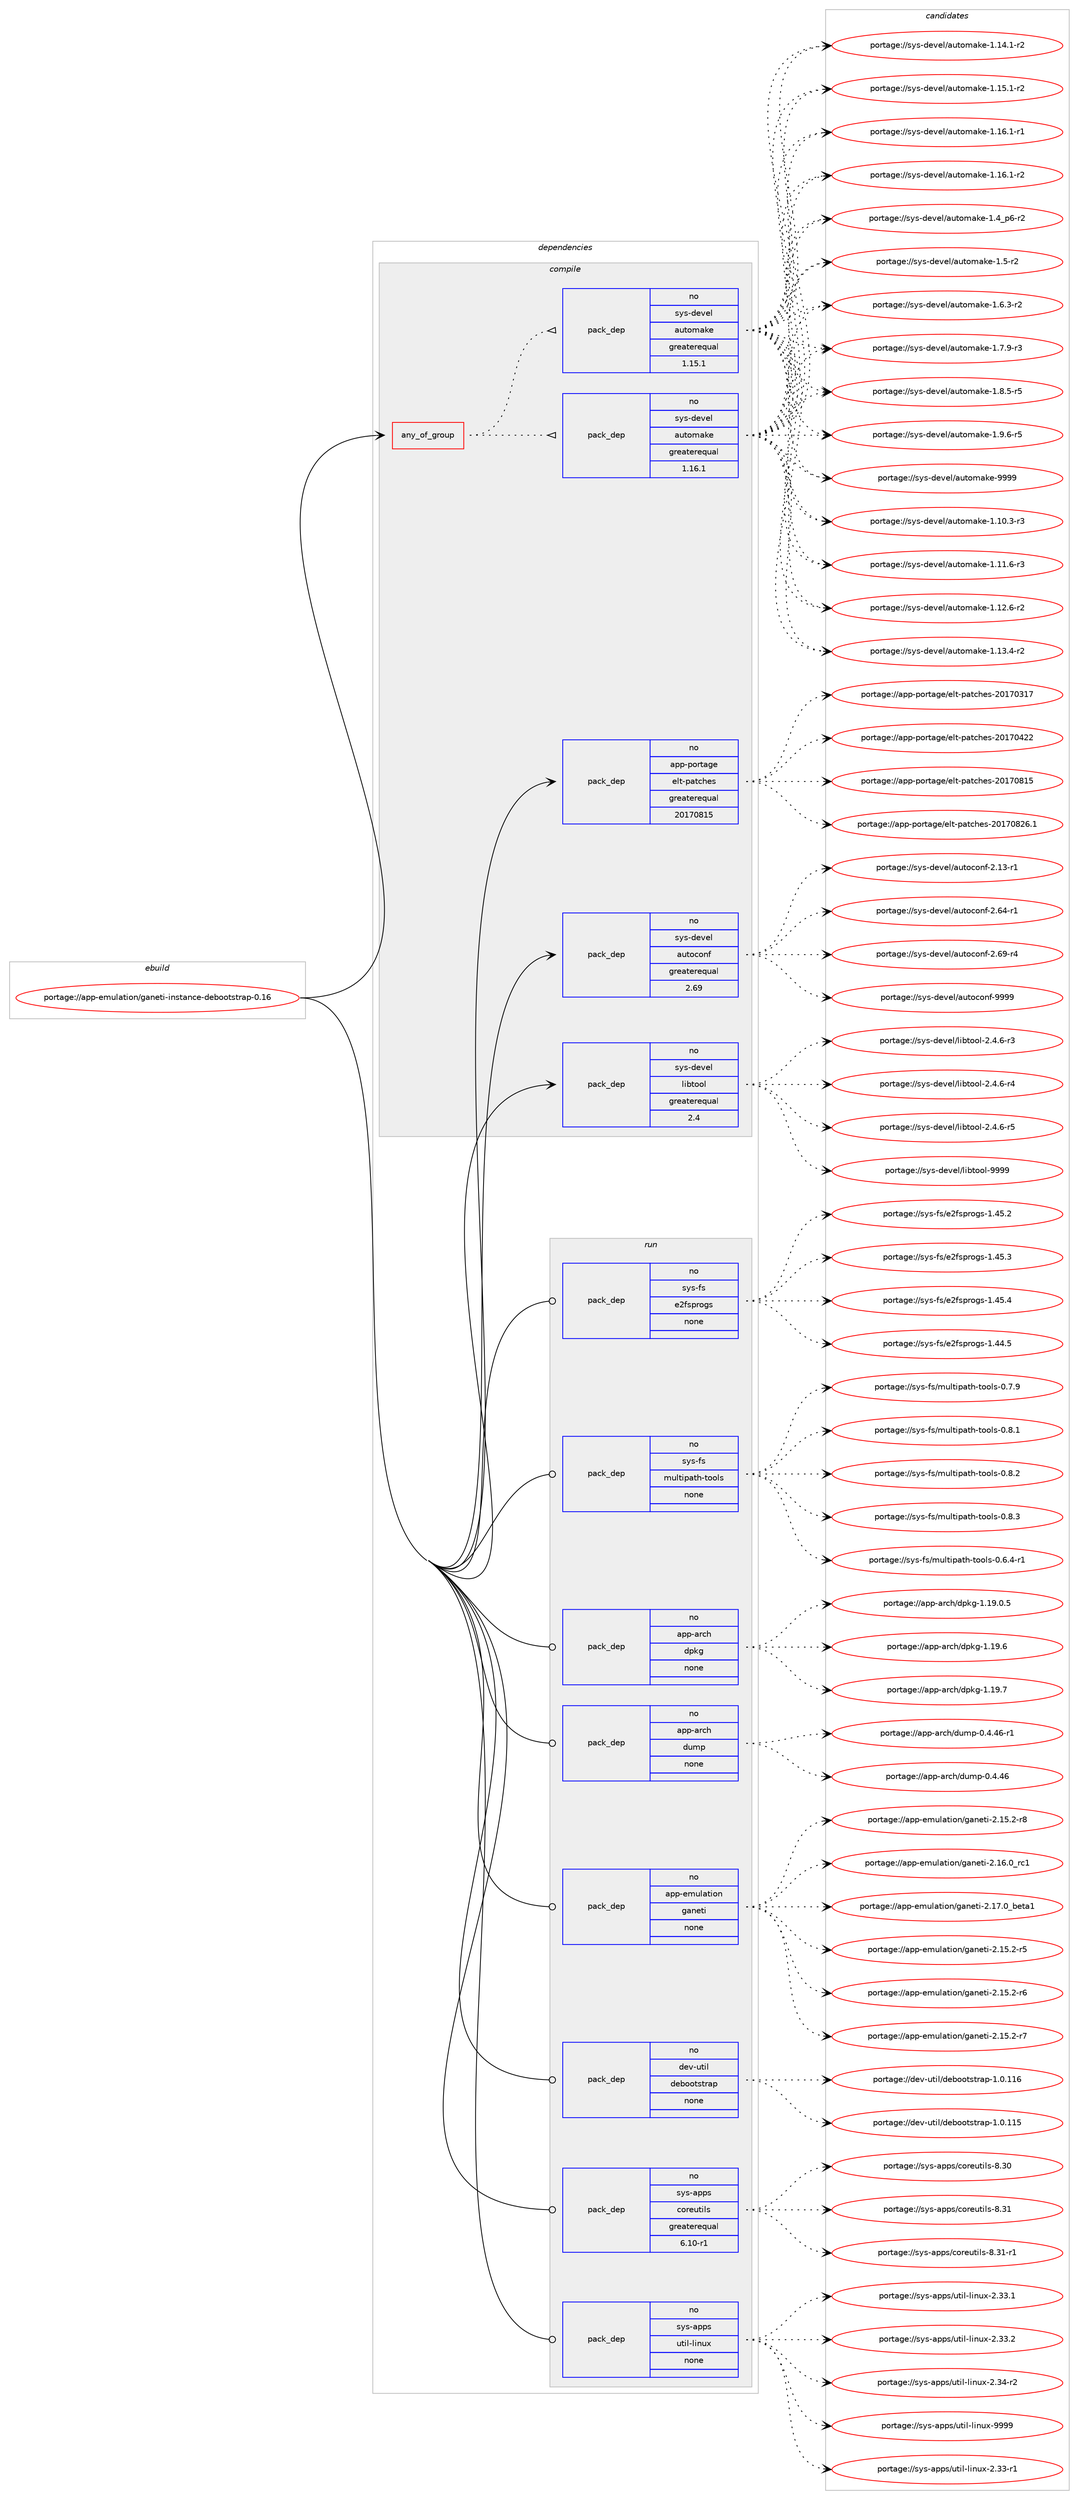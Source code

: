 digraph prolog {

# *************
# Graph options
# *************

newrank=true;
concentrate=true;
compound=true;
graph [rankdir=LR,fontname=Helvetica,fontsize=10,ranksep=1.5];#, ranksep=2.5, nodesep=0.2];
edge  [arrowhead=vee];
node  [fontname=Helvetica,fontsize=10];

# **********
# The ebuild
# **********

subgraph cluster_leftcol {
color=gray;
rank=same;
label=<<i>ebuild</i>>;
id [label="portage://app-emulation/ganeti-instance-debootstrap-0.16", color=red, width=4, href="../app-emulation/ganeti-instance-debootstrap-0.16.svg"];
}

# ****************
# The dependencies
# ****************

subgraph cluster_midcol {
color=gray;
label=<<i>dependencies</i>>;
subgraph cluster_compile {
fillcolor="#eeeeee";
style=filled;
label=<<i>compile</i>>;
subgraph any351 {
dependency21819 [label=<<TABLE BORDER="0" CELLBORDER="1" CELLSPACING="0" CELLPADDING="4"><TR><TD CELLPADDING="10">any_of_group</TD></TR></TABLE>>, shape=none, color=red];subgraph pack16263 {
dependency21820 [label=<<TABLE BORDER="0" CELLBORDER="1" CELLSPACING="0" CELLPADDING="4" WIDTH="220"><TR><TD ROWSPAN="6" CELLPADDING="30">pack_dep</TD></TR><TR><TD WIDTH="110">no</TD></TR><TR><TD>sys-devel</TD></TR><TR><TD>automake</TD></TR><TR><TD>greaterequal</TD></TR><TR><TD>1.16.1</TD></TR></TABLE>>, shape=none, color=blue];
}
dependency21819:e -> dependency21820:w [weight=20,style="dotted",arrowhead="oinv"];
subgraph pack16264 {
dependency21821 [label=<<TABLE BORDER="0" CELLBORDER="1" CELLSPACING="0" CELLPADDING="4" WIDTH="220"><TR><TD ROWSPAN="6" CELLPADDING="30">pack_dep</TD></TR><TR><TD WIDTH="110">no</TD></TR><TR><TD>sys-devel</TD></TR><TR><TD>automake</TD></TR><TR><TD>greaterequal</TD></TR><TR><TD>1.15.1</TD></TR></TABLE>>, shape=none, color=blue];
}
dependency21819:e -> dependency21821:w [weight=20,style="dotted",arrowhead="oinv"];
}
id:e -> dependency21819:w [weight=20,style="solid",arrowhead="vee"];
subgraph pack16265 {
dependency21822 [label=<<TABLE BORDER="0" CELLBORDER="1" CELLSPACING="0" CELLPADDING="4" WIDTH="220"><TR><TD ROWSPAN="6" CELLPADDING="30">pack_dep</TD></TR><TR><TD WIDTH="110">no</TD></TR><TR><TD>app-portage</TD></TR><TR><TD>elt-patches</TD></TR><TR><TD>greaterequal</TD></TR><TR><TD>20170815</TD></TR></TABLE>>, shape=none, color=blue];
}
id:e -> dependency21822:w [weight=20,style="solid",arrowhead="vee"];
subgraph pack16266 {
dependency21823 [label=<<TABLE BORDER="0" CELLBORDER="1" CELLSPACING="0" CELLPADDING="4" WIDTH="220"><TR><TD ROWSPAN="6" CELLPADDING="30">pack_dep</TD></TR><TR><TD WIDTH="110">no</TD></TR><TR><TD>sys-devel</TD></TR><TR><TD>autoconf</TD></TR><TR><TD>greaterequal</TD></TR><TR><TD>2.69</TD></TR></TABLE>>, shape=none, color=blue];
}
id:e -> dependency21823:w [weight=20,style="solid",arrowhead="vee"];
subgraph pack16267 {
dependency21824 [label=<<TABLE BORDER="0" CELLBORDER="1" CELLSPACING="0" CELLPADDING="4" WIDTH="220"><TR><TD ROWSPAN="6" CELLPADDING="30">pack_dep</TD></TR><TR><TD WIDTH="110">no</TD></TR><TR><TD>sys-devel</TD></TR><TR><TD>libtool</TD></TR><TR><TD>greaterequal</TD></TR><TR><TD>2.4</TD></TR></TABLE>>, shape=none, color=blue];
}
id:e -> dependency21824:w [weight=20,style="solid",arrowhead="vee"];
}
subgraph cluster_compileandrun {
fillcolor="#eeeeee";
style=filled;
label=<<i>compile and run</i>>;
}
subgraph cluster_run {
fillcolor="#eeeeee";
style=filled;
label=<<i>run</i>>;
subgraph pack16268 {
dependency21825 [label=<<TABLE BORDER="0" CELLBORDER="1" CELLSPACING="0" CELLPADDING="4" WIDTH="220"><TR><TD ROWSPAN="6" CELLPADDING="30">pack_dep</TD></TR><TR><TD WIDTH="110">no</TD></TR><TR><TD>app-arch</TD></TR><TR><TD>dpkg</TD></TR><TR><TD>none</TD></TR><TR><TD></TD></TR></TABLE>>, shape=none, color=blue];
}
id:e -> dependency21825:w [weight=20,style="solid",arrowhead="odot"];
subgraph pack16269 {
dependency21826 [label=<<TABLE BORDER="0" CELLBORDER="1" CELLSPACING="0" CELLPADDING="4" WIDTH="220"><TR><TD ROWSPAN="6" CELLPADDING="30">pack_dep</TD></TR><TR><TD WIDTH="110">no</TD></TR><TR><TD>app-arch</TD></TR><TR><TD>dump</TD></TR><TR><TD>none</TD></TR><TR><TD></TD></TR></TABLE>>, shape=none, color=blue];
}
id:e -> dependency21826:w [weight=20,style="solid",arrowhead="odot"];
subgraph pack16270 {
dependency21827 [label=<<TABLE BORDER="0" CELLBORDER="1" CELLSPACING="0" CELLPADDING="4" WIDTH="220"><TR><TD ROWSPAN="6" CELLPADDING="30">pack_dep</TD></TR><TR><TD WIDTH="110">no</TD></TR><TR><TD>app-emulation</TD></TR><TR><TD>ganeti</TD></TR><TR><TD>none</TD></TR><TR><TD></TD></TR></TABLE>>, shape=none, color=blue];
}
id:e -> dependency21827:w [weight=20,style="solid",arrowhead="odot"];
subgraph pack16271 {
dependency21828 [label=<<TABLE BORDER="0" CELLBORDER="1" CELLSPACING="0" CELLPADDING="4" WIDTH="220"><TR><TD ROWSPAN="6" CELLPADDING="30">pack_dep</TD></TR><TR><TD WIDTH="110">no</TD></TR><TR><TD>dev-util</TD></TR><TR><TD>debootstrap</TD></TR><TR><TD>none</TD></TR><TR><TD></TD></TR></TABLE>>, shape=none, color=blue];
}
id:e -> dependency21828:w [weight=20,style="solid",arrowhead="odot"];
subgraph pack16272 {
dependency21829 [label=<<TABLE BORDER="0" CELLBORDER="1" CELLSPACING="0" CELLPADDING="4" WIDTH="220"><TR><TD ROWSPAN="6" CELLPADDING="30">pack_dep</TD></TR><TR><TD WIDTH="110">no</TD></TR><TR><TD>sys-apps</TD></TR><TR><TD>coreutils</TD></TR><TR><TD>greaterequal</TD></TR><TR><TD>6.10-r1</TD></TR></TABLE>>, shape=none, color=blue];
}
id:e -> dependency21829:w [weight=20,style="solid",arrowhead="odot"];
subgraph pack16273 {
dependency21830 [label=<<TABLE BORDER="0" CELLBORDER="1" CELLSPACING="0" CELLPADDING="4" WIDTH="220"><TR><TD ROWSPAN="6" CELLPADDING="30">pack_dep</TD></TR><TR><TD WIDTH="110">no</TD></TR><TR><TD>sys-apps</TD></TR><TR><TD>util-linux</TD></TR><TR><TD>none</TD></TR><TR><TD></TD></TR></TABLE>>, shape=none, color=blue];
}
id:e -> dependency21830:w [weight=20,style="solid",arrowhead="odot"];
subgraph pack16274 {
dependency21831 [label=<<TABLE BORDER="0" CELLBORDER="1" CELLSPACING="0" CELLPADDING="4" WIDTH="220"><TR><TD ROWSPAN="6" CELLPADDING="30">pack_dep</TD></TR><TR><TD WIDTH="110">no</TD></TR><TR><TD>sys-fs</TD></TR><TR><TD>e2fsprogs</TD></TR><TR><TD>none</TD></TR><TR><TD></TD></TR></TABLE>>, shape=none, color=blue];
}
id:e -> dependency21831:w [weight=20,style="solid",arrowhead="odot"];
subgraph pack16275 {
dependency21832 [label=<<TABLE BORDER="0" CELLBORDER="1" CELLSPACING="0" CELLPADDING="4" WIDTH="220"><TR><TD ROWSPAN="6" CELLPADDING="30">pack_dep</TD></TR><TR><TD WIDTH="110">no</TD></TR><TR><TD>sys-fs</TD></TR><TR><TD>multipath-tools</TD></TR><TR><TD>none</TD></TR><TR><TD></TD></TR></TABLE>>, shape=none, color=blue];
}
id:e -> dependency21832:w [weight=20,style="solid",arrowhead="odot"];
}
}

# **************
# The candidates
# **************

subgraph cluster_choices {
rank=same;
color=gray;
label=<<i>candidates</i>>;

subgraph choice16263 {
color=black;
nodesep=1;
choiceportage11512111545100101118101108479711711611110997107101454946494846514511451 [label="portage://sys-devel/automake-1.10.3-r3", color=red, width=4,href="../sys-devel/automake-1.10.3-r3.svg"];
choiceportage11512111545100101118101108479711711611110997107101454946494946544511451 [label="portage://sys-devel/automake-1.11.6-r3", color=red, width=4,href="../sys-devel/automake-1.11.6-r3.svg"];
choiceportage11512111545100101118101108479711711611110997107101454946495046544511450 [label="portage://sys-devel/automake-1.12.6-r2", color=red, width=4,href="../sys-devel/automake-1.12.6-r2.svg"];
choiceportage11512111545100101118101108479711711611110997107101454946495146524511450 [label="portage://sys-devel/automake-1.13.4-r2", color=red, width=4,href="../sys-devel/automake-1.13.4-r2.svg"];
choiceportage11512111545100101118101108479711711611110997107101454946495246494511450 [label="portage://sys-devel/automake-1.14.1-r2", color=red, width=4,href="../sys-devel/automake-1.14.1-r2.svg"];
choiceportage11512111545100101118101108479711711611110997107101454946495346494511450 [label="portage://sys-devel/automake-1.15.1-r2", color=red, width=4,href="../sys-devel/automake-1.15.1-r2.svg"];
choiceportage11512111545100101118101108479711711611110997107101454946495446494511449 [label="portage://sys-devel/automake-1.16.1-r1", color=red, width=4,href="../sys-devel/automake-1.16.1-r1.svg"];
choiceportage11512111545100101118101108479711711611110997107101454946495446494511450 [label="portage://sys-devel/automake-1.16.1-r2", color=red, width=4,href="../sys-devel/automake-1.16.1-r2.svg"];
choiceportage115121115451001011181011084797117116111109971071014549465295112544511450 [label="portage://sys-devel/automake-1.4_p6-r2", color=red, width=4,href="../sys-devel/automake-1.4_p6-r2.svg"];
choiceportage11512111545100101118101108479711711611110997107101454946534511450 [label="portage://sys-devel/automake-1.5-r2", color=red, width=4,href="../sys-devel/automake-1.5-r2.svg"];
choiceportage115121115451001011181011084797117116111109971071014549465446514511450 [label="portage://sys-devel/automake-1.6.3-r2", color=red, width=4,href="../sys-devel/automake-1.6.3-r2.svg"];
choiceportage115121115451001011181011084797117116111109971071014549465546574511451 [label="portage://sys-devel/automake-1.7.9-r3", color=red, width=4,href="../sys-devel/automake-1.7.9-r3.svg"];
choiceportage115121115451001011181011084797117116111109971071014549465646534511453 [label="portage://sys-devel/automake-1.8.5-r5", color=red, width=4,href="../sys-devel/automake-1.8.5-r5.svg"];
choiceportage115121115451001011181011084797117116111109971071014549465746544511453 [label="portage://sys-devel/automake-1.9.6-r5", color=red, width=4,href="../sys-devel/automake-1.9.6-r5.svg"];
choiceportage115121115451001011181011084797117116111109971071014557575757 [label="portage://sys-devel/automake-9999", color=red, width=4,href="../sys-devel/automake-9999.svg"];
dependency21820:e -> choiceportage11512111545100101118101108479711711611110997107101454946494846514511451:w [style=dotted,weight="100"];
dependency21820:e -> choiceportage11512111545100101118101108479711711611110997107101454946494946544511451:w [style=dotted,weight="100"];
dependency21820:e -> choiceportage11512111545100101118101108479711711611110997107101454946495046544511450:w [style=dotted,weight="100"];
dependency21820:e -> choiceportage11512111545100101118101108479711711611110997107101454946495146524511450:w [style=dotted,weight="100"];
dependency21820:e -> choiceportage11512111545100101118101108479711711611110997107101454946495246494511450:w [style=dotted,weight="100"];
dependency21820:e -> choiceportage11512111545100101118101108479711711611110997107101454946495346494511450:w [style=dotted,weight="100"];
dependency21820:e -> choiceportage11512111545100101118101108479711711611110997107101454946495446494511449:w [style=dotted,weight="100"];
dependency21820:e -> choiceportage11512111545100101118101108479711711611110997107101454946495446494511450:w [style=dotted,weight="100"];
dependency21820:e -> choiceportage115121115451001011181011084797117116111109971071014549465295112544511450:w [style=dotted,weight="100"];
dependency21820:e -> choiceportage11512111545100101118101108479711711611110997107101454946534511450:w [style=dotted,weight="100"];
dependency21820:e -> choiceportage115121115451001011181011084797117116111109971071014549465446514511450:w [style=dotted,weight="100"];
dependency21820:e -> choiceportage115121115451001011181011084797117116111109971071014549465546574511451:w [style=dotted,weight="100"];
dependency21820:e -> choiceportage115121115451001011181011084797117116111109971071014549465646534511453:w [style=dotted,weight="100"];
dependency21820:e -> choiceportage115121115451001011181011084797117116111109971071014549465746544511453:w [style=dotted,weight="100"];
dependency21820:e -> choiceportage115121115451001011181011084797117116111109971071014557575757:w [style=dotted,weight="100"];
}
subgraph choice16264 {
color=black;
nodesep=1;
choiceportage11512111545100101118101108479711711611110997107101454946494846514511451 [label="portage://sys-devel/automake-1.10.3-r3", color=red, width=4,href="../sys-devel/automake-1.10.3-r3.svg"];
choiceportage11512111545100101118101108479711711611110997107101454946494946544511451 [label="portage://sys-devel/automake-1.11.6-r3", color=red, width=4,href="../sys-devel/automake-1.11.6-r3.svg"];
choiceportage11512111545100101118101108479711711611110997107101454946495046544511450 [label="portage://sys-devel/automake-1.12.6-r2", color=red, width=4,href="../sys-devel/automake-1.12.6-r2.svg"];
choiceportage11512111545100101118101108479711711611110997107101454946495146524511450 [label="portage://sys-devel/automake-1.13.4-r2", color=red, width=4,href="../sys-devel/automake-1.13.4-r2.svg"];
choiceportage11512111545100101118101108479711711611110997107101454946495246494511450 [label="portage://sys-devel/automake-1.14.1-r2", color=red, width=4,href="../sys-devel/automake-1.14.1-r2.svg"];
choiceportage11512111545100101118101108479711711611110997107101454946495346494511450 [label="portage://sys-devel/automake-1.15.1-r2", color=red, width=4,href="../sys-devel/automake-1.15.1-r2.svg"];
choiceportage11512111545100101118101108479711711611110997107101454946495446494511449 [label="portage://sys-devel/automake-1.16.1-r1", color=red, width=4,href="../sys-devel/automake-1.16.1-r1.svg"];
choiceportage11512111545100101118101108479711711611110997107101454946495446494511450 [label="portage://sys-devel/automake-1.16.1-r2", color=red, width=4,href="../sys-devel/automake-1.16.1-r2.svg"];
choiceportage115121115451001011181011084797117116111109971071014549465295112544511450 [label="portage://sys-devel/automake-1.4_p6-r2", color=red, width=4,href="../sys-devel/automake-1.4_p6-r2.svg"];
choiceportage11512111545100101118101108479711711611110997107101454946534511450 [label="portage://sys-devel/automake-1.5-r2", color=red, width=4,href="../sys-devel/automake-1.5-r2.svg"];
choiceportage115121115451001011181011084797117116111109971071014549465446514511450 [label="portage://sys-devel/automake-1.6.3-r2", color=red, width=4,href="../sys-devel/automake-1.6.3-r2.svg"];
choiceportage115121115451001011181011084797117116111109971071014549465546574511451 [label="portage://sys-devel/automake-1.7.9-r3", color=red, width=4,href="../sys-devel/automake-1.7.9-r3.svg"];
choiceportage115121115451001011181011084797117116111109971071014549465646534511453 [label="portage://sys-devel/automake-1.8.5-r5", color=red, width=4,href="../sys-devel/automake-1.8.5-r5.svg"];
choiceportage115121115451001011181011084797117116111109971071014549465746544511453 [label="portage://sys-devel/automake-1.9.6-r5", color=red, width=4,href="../sys-devel/automake-1.9.6-r5.svg"];
choiceportage115121115451001011181011084797117116111109971071014557575757 [label="portage://sys-devel/automake-9999", color=red, width=4,href="../sys-devel/automake-9999.svg"];
dependency21821:e -> choiceportage11512111545100101118101108479711711611110997107101454946494846514511451:w [style=dotted,weight="100"];
dependency21821:e -> choiceportage11512111545100101118101108479711711611110997107101454946494946544511451:w [style=dotted,weight="100"];
dependency21821:e -> choiceportage11512111545100101118101108479711711611110997107101454946495046544511450:w [style=dotted,weight="100"];
dependency21821:e -> choiceportage11512111545100101118101108479711711611110997107101454946495146524511450:w [style=dotted,weight="100"];
dependency21821:e -> choiceportage11512111545100101118101108479711711611110997107101454946495246494511450:w [style=dotted,weight="100"];
dependency21821:e -> choiceportage11512111545100101118101108479711711611110997107101454946495346494511450:w [style=dotted,weight="100"];
dependency21821:e -> choiceportage11512111545100101118101108479711711611110997107101454946495446494511449:w [style=dotted,weight="100"];
dependency21821:e -> choiceportage11512111545100101118101108479711711611110997107101454946495446494511450:w [style=dotted,weight="100"];
dependency21821:e -> choiceportage115121115451001011181011084797117116111109971071014549465295112544511450:w [style=dotted,weight="100"];
dependency21821:e -> choiceportage11512111545100101118101108479711711611110997107101454946534511450:w [style=dotted,weight="100"];
dependency21821:e -> choiceportage115121115451001011181011084797117116111109971071014549465446514511450:w [style=dotted,weight="100"];
dependency21821:e -> choiceportage115121115451001011181011084797117116111109971071014549465546574511451:w [style=dotted,weight="100"];
dependency21821:e -> choiceportage115121115451001011181011084797117116111109971071014549465646534511453:w [style=dotted,weight="100"];
dependency21821:e -> choiceportage115121115451001011181011084797117116111109971071014549465746544511453:w [style=dotted,weight="100"];
dependency21821:e -> choiceportage115121115451001011181011084797117116111109971071014557575757:w [style=dotted,weight="100"];
}
subgraph choice16265 {
color=black;
nodesep=1;
choiceportage97112112451121111141169710310147101108116451129711699104101115455048495548514955 [label="portage://app-portage/elt-patches-20170317", color=red, width=4,href="../app-portage/elt-patches-20170317.svg"];
choiceportage97112112451121111141169710310147101108116451129711699104101115455048495548525050 [label="portage://app-portage/elt-patches-20170422", color=red, width=4,href="../app-portage/elt-patches-20170422.svg"];
choiceportage97112112451121111141169710310147101108116451129711699104101115455048495548564953 [label="portage://app-portage/elt-patches-20170815", color=red, width=4,href="../app-portage/elt-patches-20170815.svg"];
choiceportage971121124511211111411697103101471011081164511297116991041011154550484955485650544649 [label="portage://app-portage/elt-patches-20170826.1", color=red, width=4,href="../app-portage/elt-patches-20170826.1.svg"];
dependency21822:e -> choiceportage97112112451121111141169710310147101108116451129711699104101115455048495548514955:w [style=dotted,weight="100"];
dependency21822:e -> choiceportage97112112451121111141169710310147101108116451129711699104101115455048495548525050:w [style=dotted,weight="100"];
dependency21822:e -> choiceportage97112112451121111141169710310147101108116451129711699104101115455048495548564953:w [style=dotted,weight="100"];
dependency21822:e -> choiceportage971121124511211111411697103101471011081164511297116991041011154550484955485650544649:w [style=dotted,weight="100"];
}
subgraph choice16266 {
color=black;
nodesep=1;
choiceportage1151211154510010111810110847971171161119911111010245504649514511449 [label="portage://sys-devel/autoconf-2.13-r1", color=red, width=4,href="../sys-devel/autoconf-2.13-r1.svg"];
choiceportage1151211154510010111810110847971171161119911111010245504654524511449 [label="portage://sys-devel/autoconf-2.64-r1", color=red, width=4,href="../sys-devel/autoconf-2.64-r1.svg"];
choiceportage1151211154510010111810110847971171161119911111010245504654574511452 [label="portage://sys-devel/autoconf-2.69-r4", color=red, width=4,href="../sys-devel/autoconf-2.69-r4.svg"];
choiceportage115121115451001011181011084797117116111991111101024557575757 [label="portage://sys-devel/autoconf-9999", color=red, width=4,href="../sys-devel/autoconf-9999.svg"];
dependency21823:e -> choiceportage1151211154510010111810110847971171161119911111010245504649514511449:w [style=dotted,weight="100"];
dependency21823:e -> choiceportage1151211154510010111810110847971171161119911111010245504654524511449:w [style=dotted,weight="100"];
dependency21823:e -> choiceportage1151211154510010111810110847971171161119911111010245504654574511452:w [style=dotted,weight="100"];
dependency21823:e -> choiceportage115121115451001011181011084797117116111991111101024557575757:w [style=dotted,weight="100"];
}
subgraph choice16267 {
color=black;
nodesep=1;
choiceportage1151211154510010111810110847108105981161111111084550465246544511451 [label="portage://sys-devel/libtool-2.4.6-r3", color=red, width=4,href="../sys-devel/libtool-2.4.6-r3.svg"];
choiceportage1151211154510010111810110847108105981161111111084550465246544511452 [label="portage://sys-devel/libtool-2.4.6-r4", color=red, width=4,href="../sys-devel/libtool-2.4.6-r4.svg"];
choiceportage1151211154510010111810110847108105981161111111084550465246544511453 [label="portage://sys-devel/libtool-2.4.6-r5", color=red, width=4,href="../sys-devel/libtool-2.4.6-r5.svg"];
choiceportage1151211154510010111810110847108105981161111111084557575757 [label="portage://sys-devel/libtool-9999", color=red, width=4,href="../sys-devel/libtool-9999.svg"];
dependency21824:e -> choiceportage1151211154510010111810110847108105981161111111084550465246544511451:w [style=dotted,weight="100"];
dependency21824:e -> choiceportage1151211154510010111810110847108105981161111111084550465246544511452:w [style=dotted,weight="100"];
dependency21824:e -> choiceportage1151211154510010111810110847108105981161111111084550465246544511453:w [style=dotted,weight="100"];
dependency21824:e -> choiceportage1151211154510010111810110847108105981161111111084557575757:w [style=dotted,weight="100"];
}
subgraph choice16268 {
color=black;
nodesep=1;
choiceportage9711211245971149910447100112107103454946495746484653 [label="portage://app-arch/dpkg-1.19.0.5", color=red, width=4,href="../app-arch/dpkg-1.19.0.5.svg"];
choiceportage971121124597114991044710011210710345494649574654 [label="portage://app-arch/dpkg-1.19.6", color=red, width=4,href="../app-arch/dpkg-1.19.6.svg"];
choiceportage971121124597114991044710011210710345494649574655 [label="portage://app-arch/dpkg-1.19.7", color=red, width=4,href="../app-arch/dpkg-1.19.7.svg"];
dependency21825:e -> choiceportage9711211245971149910447100112107103454946495746484653:w [style=dotted,weight="100"];
dependency21825:e -> choiceportage971121124597114991044710011210710345494649574654:w [style=dotted,weight="100"];
dependency21825:e -> choiceportage971121124597114991044710011210710345494649574655:w [style=dotted,weight="100"];
}
subgraph choice16269 {
color=black;
nodesep=1;
choiceportage971121124597114991044710011710911245484652465254 [label="portage://app-arch/dump-0.4.46", color=red, width=4,href="../app-arch/dump-0.4.46.svg"];
choiceportage9711211245971149910447100117109112454846524652544511449 [label="portage://app-arch/dump-0.4.46-r1", color=red, width=4,href="../app-arch/dump-0.4.46-r1.svg"];
dependency21826:e -> choiceportage971121124597114991044710011710911245484652465254:w [style=dotted,weight="100"];
dependency21826:e -> choiceportage9711211245971149910447100117109112454846524652544511449:w [style=dotted,weight="100"];
}
subgraph choice16270 {
color=black;
nodesep=1;
choiceportage9711211245101109117108971161051111104710397110101116105455046495346504511453 [label="portage://app-emulation/ganeti-2.15.2-r5", color=red, width=4,href="../app-emulation/ganeti-2.15.2-r5.svg"];
choiceportage9711211245101109117108971161051111104710397110101116105455046495346504511454 [label="portage://app-emulation/ganeti-2.15.2-r6", color=red, width=4,href="../app-emulation/ganeti-2.15.2-r6.svg"];
choiceportage9711211245101109117108971161051111104710397110101116105455046495346504511455 [label="portage://app-emulation/ganeti-2.15.2-r7", color=red, width=4,href="../app-emulation/ganeti-2.15.2-r7.svg"];
choiceportage9711211245101109117108971161051111104710397110101116105455046495346504511456 [label="portage://app-emulation/ganeti-2.15.2-r8", color=red, width=4,href="../app-emulation/ganeti-2.15.2-r8.svg"];
choiceportage971121124510110911710897116105111110471039711010111610545504649544648951149949 [label="portage://app-emulation/ganeti-2.16.0_rc1", color=red, width=4,href="../app-emulation/ganeti-2.16.0_rc1.svg"];
choiceportage97112112451011091171089711610511111047103971101011161054550464955464895981011169749 [label="portage://app-emulation/ganeti-2.17.0_beta1", color=red, width=4,href="../app-emulation/ganeti-2.17.0_beta1.svg"];
dependency21827:e -> choiceportage9711211245101109117108971161051111104710397110101116105455046495346504511453:w [style=dotted,weight="100"];
dependency21827:e -> choiceportage9711211245101109117108971161051111104710397110101116105455046495346504511454:w [style=dotted,weight="100"];
dependency21827:e -> choiceportage9711211245101109117108971161051111104710397110101116105455046495346504511455:w [style=dotted,weight="100"];
dependency21827:e -> choiceportage9711211245101109117108971161051111104710397110101116105455046495346504511456:w [style=dotted,weight="100"];
dependency21827:e -> choiceportage971121124510110911710897116105111110471039711010111610545504649544648951149949:w [style=dotted,weight="100"];
dependency21827:e -> choiceportage97112112451011091171089711610511111047103971101011161054550464955464895981011169749:w [style=dotted,weight="100"];
}
subgraph choice16271 {
color=black;
nodesep=1;
choiceportage100101118451171161051084710010198111111116115116114971124549464846494953 [label="portage://dev-util/debootstrap-1.0.115", color=red, width=4,href="../dev-util/debootstrap-1.0.115.svg"];
choiceportage100101118451171161051084710010198111111116115116114971124549464846494954 [label="portage://dev-util/debootstrap-1.0.116", color=red, width=4,href="../dev-util/debootstrap-1.0.116.svg"];
dependency21828:e -> choiceportage100101118451171161051084710010198111111116115116114971124549464846494953:w [style=dotted,weight="100"];
dependency21828:e -> choiceportage100101118451171161051084710010198111111116115116114971124549464846494954:w [style=dotted,weight="100"];
}
subgraph choice16272 {
color=black;
nodesep=1;
choiceportage115121115459711211211547991111141011171161051081154556465148 [label="portage://sys-apps/coreutils-8.30", color=red, width=4,href="../sys-apps/coreutils-8.30.svg"];
choiceportage115121115459711211211547991111141011171161051081154556465149 [label="portage://sys-apps/coreutils-8.31", color=red, width=4,href="../sys-apps/coreutils-8.31.svg"];
choiceportage1151211154597112112115479911111410111711610510811545564651494511449 [label="portage://sys-apps/coreutils-8.31-r1", color=red, width=4,href="../sys-apps/coreutils-8.31-r1.svg"];
dependency21829:e -> choiceportage115121115459711211211547991111141011171161051081154556465148:w [style=dotted,weight="100"];
dependency21829:e -> choiceportage115121115459711211211547991111141011171161051081154556465149:w [style=dotted,weight="100"];
dependency21829:e -> choiceportage1151211154597112112115479911111410111711610510811545564651494511449:w [style=dotted,weight="100"];
}
subgraph choice16273 {
color=black;
nodesep=1;
choiceportage1151211154597112112115471171161051084510810511011712045504651514511449 [label="portage://sys-apps/util-linux-2.33-r1", color=red, width=4,href="../sys-apps/util-linux-2.33-r1.svg"];
choiceportage1151211154597112112115471171161051084510810511011712045504651514649 [label="portage://sys-apps/util-linux-2.33.1", color=red, width=4,href="../sys-apps/util-linux-2.33.1.svg"];
choiceportage1151211154597112112115471171161051084510810511011712045504651514650 [label="portage://sys-apps/util-linux-2.33.2", color=red, width=4,href="../sys-apps/util-linux-2.33.2.svg"];
choiceportage1151211154597112112115471171161051084510810511011712045504651524511450 [label="portage://sys-apps/util-linux-2.34-r2", color=red, width=4,href="../sys-apps/util-linux-2.34-r2.svg"];
choiceportage115121115459711211211547117116105108451081051101171204557575757 [label="portage://sys-apps/util-linux-9999", color=red, width=4,href="../sys-apps/util-linux-9999.svg"];
dependency21830:e -> choiceportage1151211154597112112115471171161051084510810511011712045504651514511449:w [style=dotted,weight="100"];
dependency21830:e -> choiceportage1151211154597112112115471171161051084510810511011712045504651514649:w [style=dotted,weight="100"];
dependency21830:e -> choiceportage1151211154597112112115471171161051084510810511011712045504651514650:w [style=dotted,weight="100"];
dependency21830:e -> choiceportage1151211154597112112115471171161051084510810511011712045504651524511450:w [style=dotted,weight="100"];
dependency21830:e -> choiceportage115121115459711211211547117116105108451081051101171204557575757:w [style=dotted,weight="100"];
}
subgraph choice16274 {
color=black;
nodesep=1;
choiceportage11512111545102115471015010211511211411110311545494652524653 [label="portage://sys-fs/e2fsprogs-1.44.5", color=red, width=4,href="../sys-fs/e2fsprogs-1.44.5.svg"];
choiceportage11512111545102115471015010211511211411110311545494652534650 [label="portage://sys-fs/e2fsprogs-1.45.2", color=red, width=4,href="../sys-fs/e2fsprogs-1.45.2.svg"];
choiceportage11512111545102115471015010211511211411110311545494652534651 [label="portage://sys-fs/e2fsprogs-1.45.3", color=red, width=4,href="../sys-fs/e2fsprogs-1.45.3.svg"];
choiceportage11512111545102115471015010211511211411110311545494652534652 [label="portage://sys-fs/e2fsprogs-1.45.4", color=red, width=4,href="../sys-fs/e2fsprogs-1.45.4.svg"];
dependency21831:e -> choiceportage11512111545102115471015010211511211411110311545494652524653:w [style=dotted,weight="100"];
dependency21831:e -> choiceportage11512111545102115471015010211511211411110311545494652534650:w [style=dotted,weight="100"];
dependency21831:e -> choiceportage11512111545102115471015010211511211411110311545494652534651:w [style=dotted,weight="100"];
dependency21831:e -> choiceportage11512111545102115471015010211511211411110311545494652534652:w [style=dotted,weight="100"];
}
subgraph choice16275 {
color=black;
nodesep=1;
choiceportage115121115451021154710911710811610511297116104451161111111081154548465446524511449 [label="portage://sys-fs/multipath-tools-0.6.4-r1", color=red, width=4,href="../sys-fs/multipath-tools-0.6.4-r1.svg"];
choiceportage11512111545102115471091171081161051129711610445116111111108115454846554657 [label="portage://sys-fs/multipath-tools-0.7.9", color=red, width=4,href="../sys-fs/multipath-tools-0.7.9.svg"];
choiceportage11512111545102115471091171081161051129711610445116111111108115454846564649 [label="portage://sys-fs/multipath-tools-0.8.1", color=red, width=4,href="../sys-fs/multipath-tools-0.8.1.svg"];
choiceportage11512111545102115471091171081161051129711610445116111111108115454846564650 [label="portage://sys-fs/multipath-tools-0.8.2", color=red, width=4,href="../sys-fs/multipath-tools-0.8.2.svg"];
choiceportage11512111545102115471091171081161051129711610445116111111108115454846564651 [label="portage://sys-fs/multipath-tools-0.8.3", color=red, width=4,href="../sys-fs/multipath-tools-0.8.3.svg"];
dependency21832:e -> choiceportage115121115451021154710911710811610511297116104451161111111081154548465446524511449:w [style=dotted,weight="100"];
dependency21832:e -> choiceportage11512111545102115471091171081161051129711610445116111111108115454846554657:w [style=dotted,weight="100"];
dependency21832:e -> choiceportage11512111545102115471091171081161051129711610445116111111108115454846564649:w [style=dotted,weight="100"];
dependency21832:e -> choiceportage11512111545102115471091171081161051129711610445116111111108115454846564650:w [style=dotted,weight="100"];
dependency21832:e -> choiceportage11512111545102115471091171081161051129711610445116111111108115454846564651:w [style=dotted,weight="100"];
}
}

}

